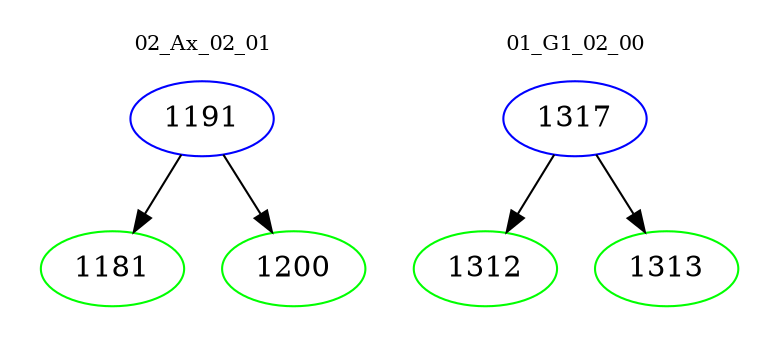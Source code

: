 digraph{
subgraph cluster_0 {
color = white
label = "02_Ax_02_01";
fontsize=10;
T0_1191 [label="1191", color="blue"]
T0_1191 -> T0_1181 [color="black"]
T0_1181 [label="1181", color="green"]
T0_1191 -> T0_1200 [color="black"]
T0_1200 [label="1200", color="green"]
}
subgraph cluster_1 {
color = white
label = "01_G1_02_00";
fontsize=10;
T1_1317 [label="1317", color="blue"]
T1_1317 -> T1_1312 [color="black"]
T1_1312 [label="1312", color="green"]
T1_1317 -> T1_1313 [color="black"]
T1_1313 [label="1313", color="green"]
}
}

